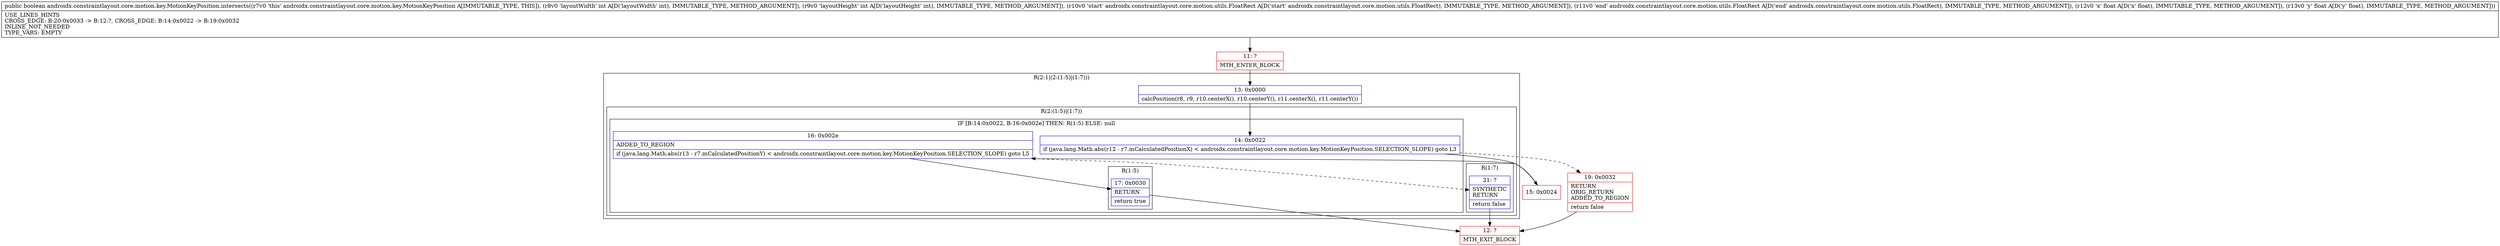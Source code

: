 digraph "CFG forandroidx.constraintlayout.core.motion.key.MotionKeyPosition.intersects(IILandroidx\/constraintlayout\/core\/motion\/utils\/FloatRect;Landroidx\/constraintlayout\/core\/motion\/utils\/FloatRect;FF)Z" {
subgraph cluster_Region_853631326 {
label = "R(2:1|(2:(1:5)|(1:7)))";
node [shape=record,color=blue];
Node_13 [shape=record,label="{13\:\ 0x0000|calcPosition(r8, r9, r10.centerX(), r10.centerY(), r11.centerX(), r11.centerY())\l}"];
subgraph cluster_Region_1451154773 {
label = "R(2:(1:5)|(1:7))";
node [shape=record,color=blue];
subgraph cluster_IfRegion_1418072631 {
label = "IF [B:14:0x0022, B:16:0x002e] THEN: R(1:5) ELSE: null";
node [shape=record,color=blue];
Node_14 [shape=record,label="{14\:\ 0x0022|if (java.lang.Math.abs(r12 \- r7.mCalculatedPositionX) \< androidx.constraintlayout.core.motion.key.MotionKeyPosition.SELECTION_SLOPE) goto L3\l}"];
Node_16 [shape=record,label="{16\:\ 0x002e|ADDED_TO_REGION\l|if (java.lang.Math.abs(r13 \- r7.mCalculatedPositionY) \< androidx.constraintlayout.core.motion.key.MotionKeyPosition.SELECTION_SLOPE) goto L5\l}"];
subgraph cluster_Region_2034643013 {
label = "R(1:5)";
node [shape=record,color=blue];
Node_17 [shape=record,label="{17\:\ 0x0030|RETURN\l|return true\l}"];
}
}
subgraph cluster_Region_1083458978 {
label = "R(1:7)";
node [shape=record,color=blue];
Node_21 [shape=record,label="{21\:\ ?|SYNTHETIC\lRETURN\l|return false\l}"];
}
}
}
Node_11 [shape=record,color=red,label="{11\:\ ?|MTH_ENTER_BLOCK\l}"];
Node_15 [shape=record,color=red,label="{15\:\ 0x0024}"];
Node_12 [shape=record,color=red,label="{12\:\ ?|MTH_EXIT_BLOCK\l}"];
Node_19 [shape=record,color=red,label="{19\:\ 0x0032|RETURN\lORIG_RETURN\lADDED_TO_REGION\l|return false\l}"];
MethodNode[shape=record,label="{public boolean androidx.constraintlayout.core.motion.key.MotionKeyPosition.intersects((r7v0 'this' androidx.constraintlayout.core.motion.key.MotionKeyPosition A[IMMUTABLE_TYPE, THIS]), (r8v0 'layoutWidth' int A[D('layoutWidth' int), IMMUTABLE_TYPE, METHOD_ARGUMENT]), (r9v0 'layoutHeight' int A[D('layoutHeight' int), IMMUTABLE_TYPE, METHOD_ARGUMENT]), (r10v0 'start' androidx.constraintlayout.core.motion.utils.FloatRect A[D('start' androidx.constraintlayout.core.motion.utils.FloatRect), IMMUTABLE_TYPE, METHOD_ARGUMENT]), (r11v0 'end' androidx.constraintlayout.core.motion.utils.FloatRect A[D('end' androidx.constraintlayout.core.motion.utils.FloatRect), IMMUTABLE_TYPE, METHOD_ARGUMENT]), (r12v0 'x' float A[D('x' float), IMMUTABLE_TYPE, METHOD_ARGUMENT]), (r13v0 'y' float A[D('y' float), IMMUTABLE_TYPE, METHOD_ARGUMENT]))  | USE_LINES_HINTS\lCROSS_EDGE: B:20:0x0033 \-\> B:12:?, CROSS_EDGE: B:14:0x0022 \-\> B:19:0x0032\lINLINE_NOT_NEEDED\lTYPE_VARS: EMPTY\l}"];
MethodNode -> Node_11;Node_13 -> Node_14;
Node_14 -> Node_15;
Node_14 -> Node_19[style=dashed];
Node_16 -> Node_17;
Node_16 -> Node_21[style=dashed];
Node_17 -> Node_12;
Node_21 -> Node_12;
Node_11 -> Node_13;
Node_15 -> Node_16;
Node_19 -> Node_12;
}

